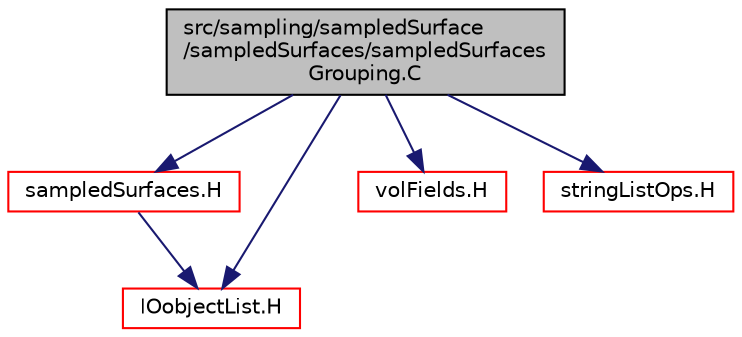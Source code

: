 digraph "src/sampling/sampledSurface/sampledSurfaces/sampledSurfacesGrouping.C"
{
  bgcolor="transparent";
  edge [fontname="Helvetica",fontsize="10",labelfontname="Helvetica",labelfontsize="10"];
  node [fontname="Helvetica",fontsize="10",shape=record];
  Node1 [label="src/sampling/sampledSurface\l/sampledSurfaces/sampledSurfaces\lGrouping.C",height=0.2,width=0.4,color="black", fillcolor="grey75", style="filled", fontcolor="black"];
  Node1 -> Node2 [color="midnightblue",fontsize="10",style="solid",fontname="Helvetica"];
  Node2 [label="sampledSurfaces.H",height=0.2,width=0.4,color="red",URL="$a09715.html"];
  Node2 -> Node3 [color="midnightblue",fontsize="10",style="solid",fontname="Helvetica"];
  Node3 [label="IOobjectList.H",height=0.2,width=0.4,color="red",URL="$a07751.html"];
  Node1 -> Node4 [color="midnightblue",fontsize="10",style="solid",fontname="Helvetica"];
  Node4 [label="volFields.H",height=0.2,width=0.4,color="red",URL="$a05609.html"];
  Node1 -> Node3 [color="midnightblue",fontsize="10",style="solid",fontname="Helvetica"];
  Node1 -> Node5 [color="midnightblue",fontsize="10",style="solid",fontname="Helvetica"];
  Node5 [label="stringListOps.H",height=0.2,width=0.4,color="red",URL="$a08970.html",tooltip="Operations on lists of strings. "];
}
